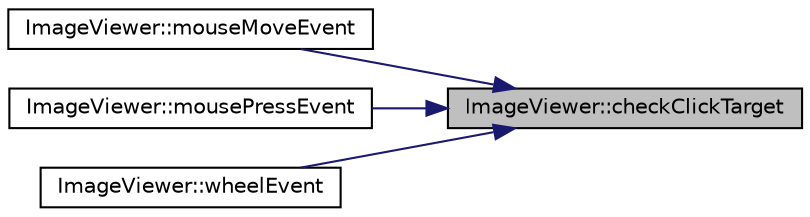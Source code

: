 digraph "ImageViewer::checkClickTarget"
{
 // LATEX_PDF_SIZE
  edge [fontname="Helvetica",fontsize="10",labelfontname="Helvetica",labelfontsize="10"];
  node [fontname="Helvetica",fontsize="10",shape=record];
  rankdir="RL";
  Node1 [label="ImageViewer::checkClickTarget",height=0.2,width=0.4,color="black", fillcolor="grey75", style="filled", fontcolor="black",tooltip=" "];
  Node1 -> Node2 [dir="back",color="midnightblue",fontsize="10",style="solid",fontname="Helvetica"];
  Node2 [label="ImageViewer::mouseMoveEvent",height=0.2,width=0.4,color="black", fillcolor="white", style="filled",URL="$class_image_viewer.html#a2b7cdb5e8e09f7090f47933a6008b9d2",tooltip=" "];
  Node1 -> Node3 [dir="back",color="midnightblue",fontsize="10",style="solid",fontname="Helvetica"];
  Node3 [label="ImageViewer::mousePressEvent",height=0.2,width=0.4,color="black", fillcolor="white", style="filled",URL="$class_image_viewer.html#ae7372584cca321456fd2b29794e69c00",tooltip=" "];
  Node1 -> Node4 [dir="back",color="midnightblue",fontsize="10",style="solid",fontname="Helvetica"];
  Node4 [label="ImageViewer::wheelEvent",height=0.2,width=0.4,color="black", fillcolor="white", style="filled",URL="$class_image_viewer.html#a35f8dda1803786c054fe2c04e66112a2",tooltip=" "];
}
